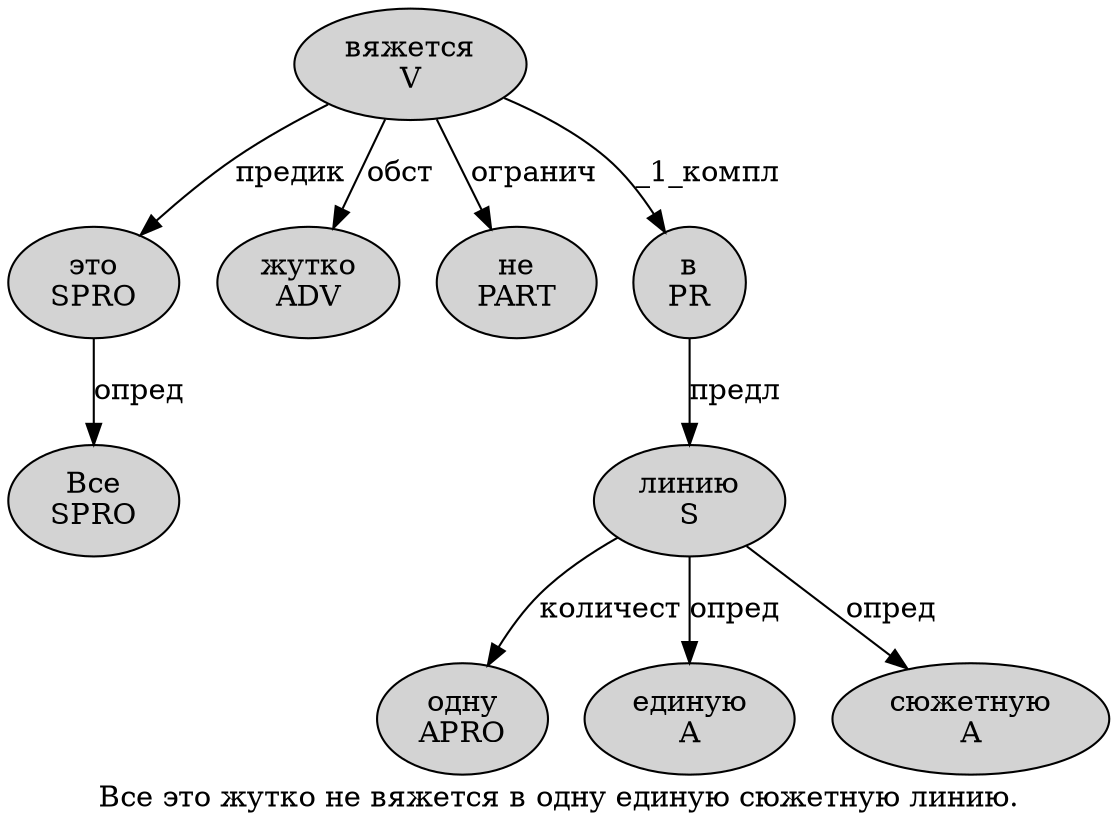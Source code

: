 digraph SENTENCE_2269 {
	graph [label="Все это жутко не вяжется в одну единую сюжетную линию."]
	node [style=filled]
		0 [label="Все
SPRO" color="" fillcolor=lightgray penwidth=1 shape=ellipse]
		1 [label="это
SPRO" color="" fillcolor=lightgray penwidth=1 shape=ellipse]
		2 [label="жутко
ADV" color="" fillcolor=lightgray penwidth=1 shape=ellipse]
		3 [label="не
PART" color="" fillcolor=lightgray penwidth=1 shape=ellipse]
		4 [label="вяжется
V" color="" fillcolor=lightgray penwidth=1 shape=ellipse]
		5 [label="в
PR" color="" fillcolor=lightgray penwidth=1 shape=ellipse]
		6 [label="одну
APRO" color="" fillcolor=lightgray penwidth=1 shape=ellipse]
		7 [label="единую
A" color="" fillcolor=lightgray penwidth=1 shape=ellipse]
		8 [label="сюжетную
A" color="" fillcolor=lightgray penwidth=1 shape=ellipse]
		9 [label="линию
S" color="" fillcolor=lightgray penwidth=1 shape=ellipse]
			5 -> 9 [label="предл"]
			4 -> 1 [label="предик"]
			4 -> 2 [label="обст"]
			4 -> 3 [label="огранич"]
			4 -> 5 [label="_1_компл"]
			1 -> 0 [label="опред"]
			9 -> 6 [label="количест"]
			9 -> 7 [label="опред"]
			9 -> 8 [label="опред"]
}